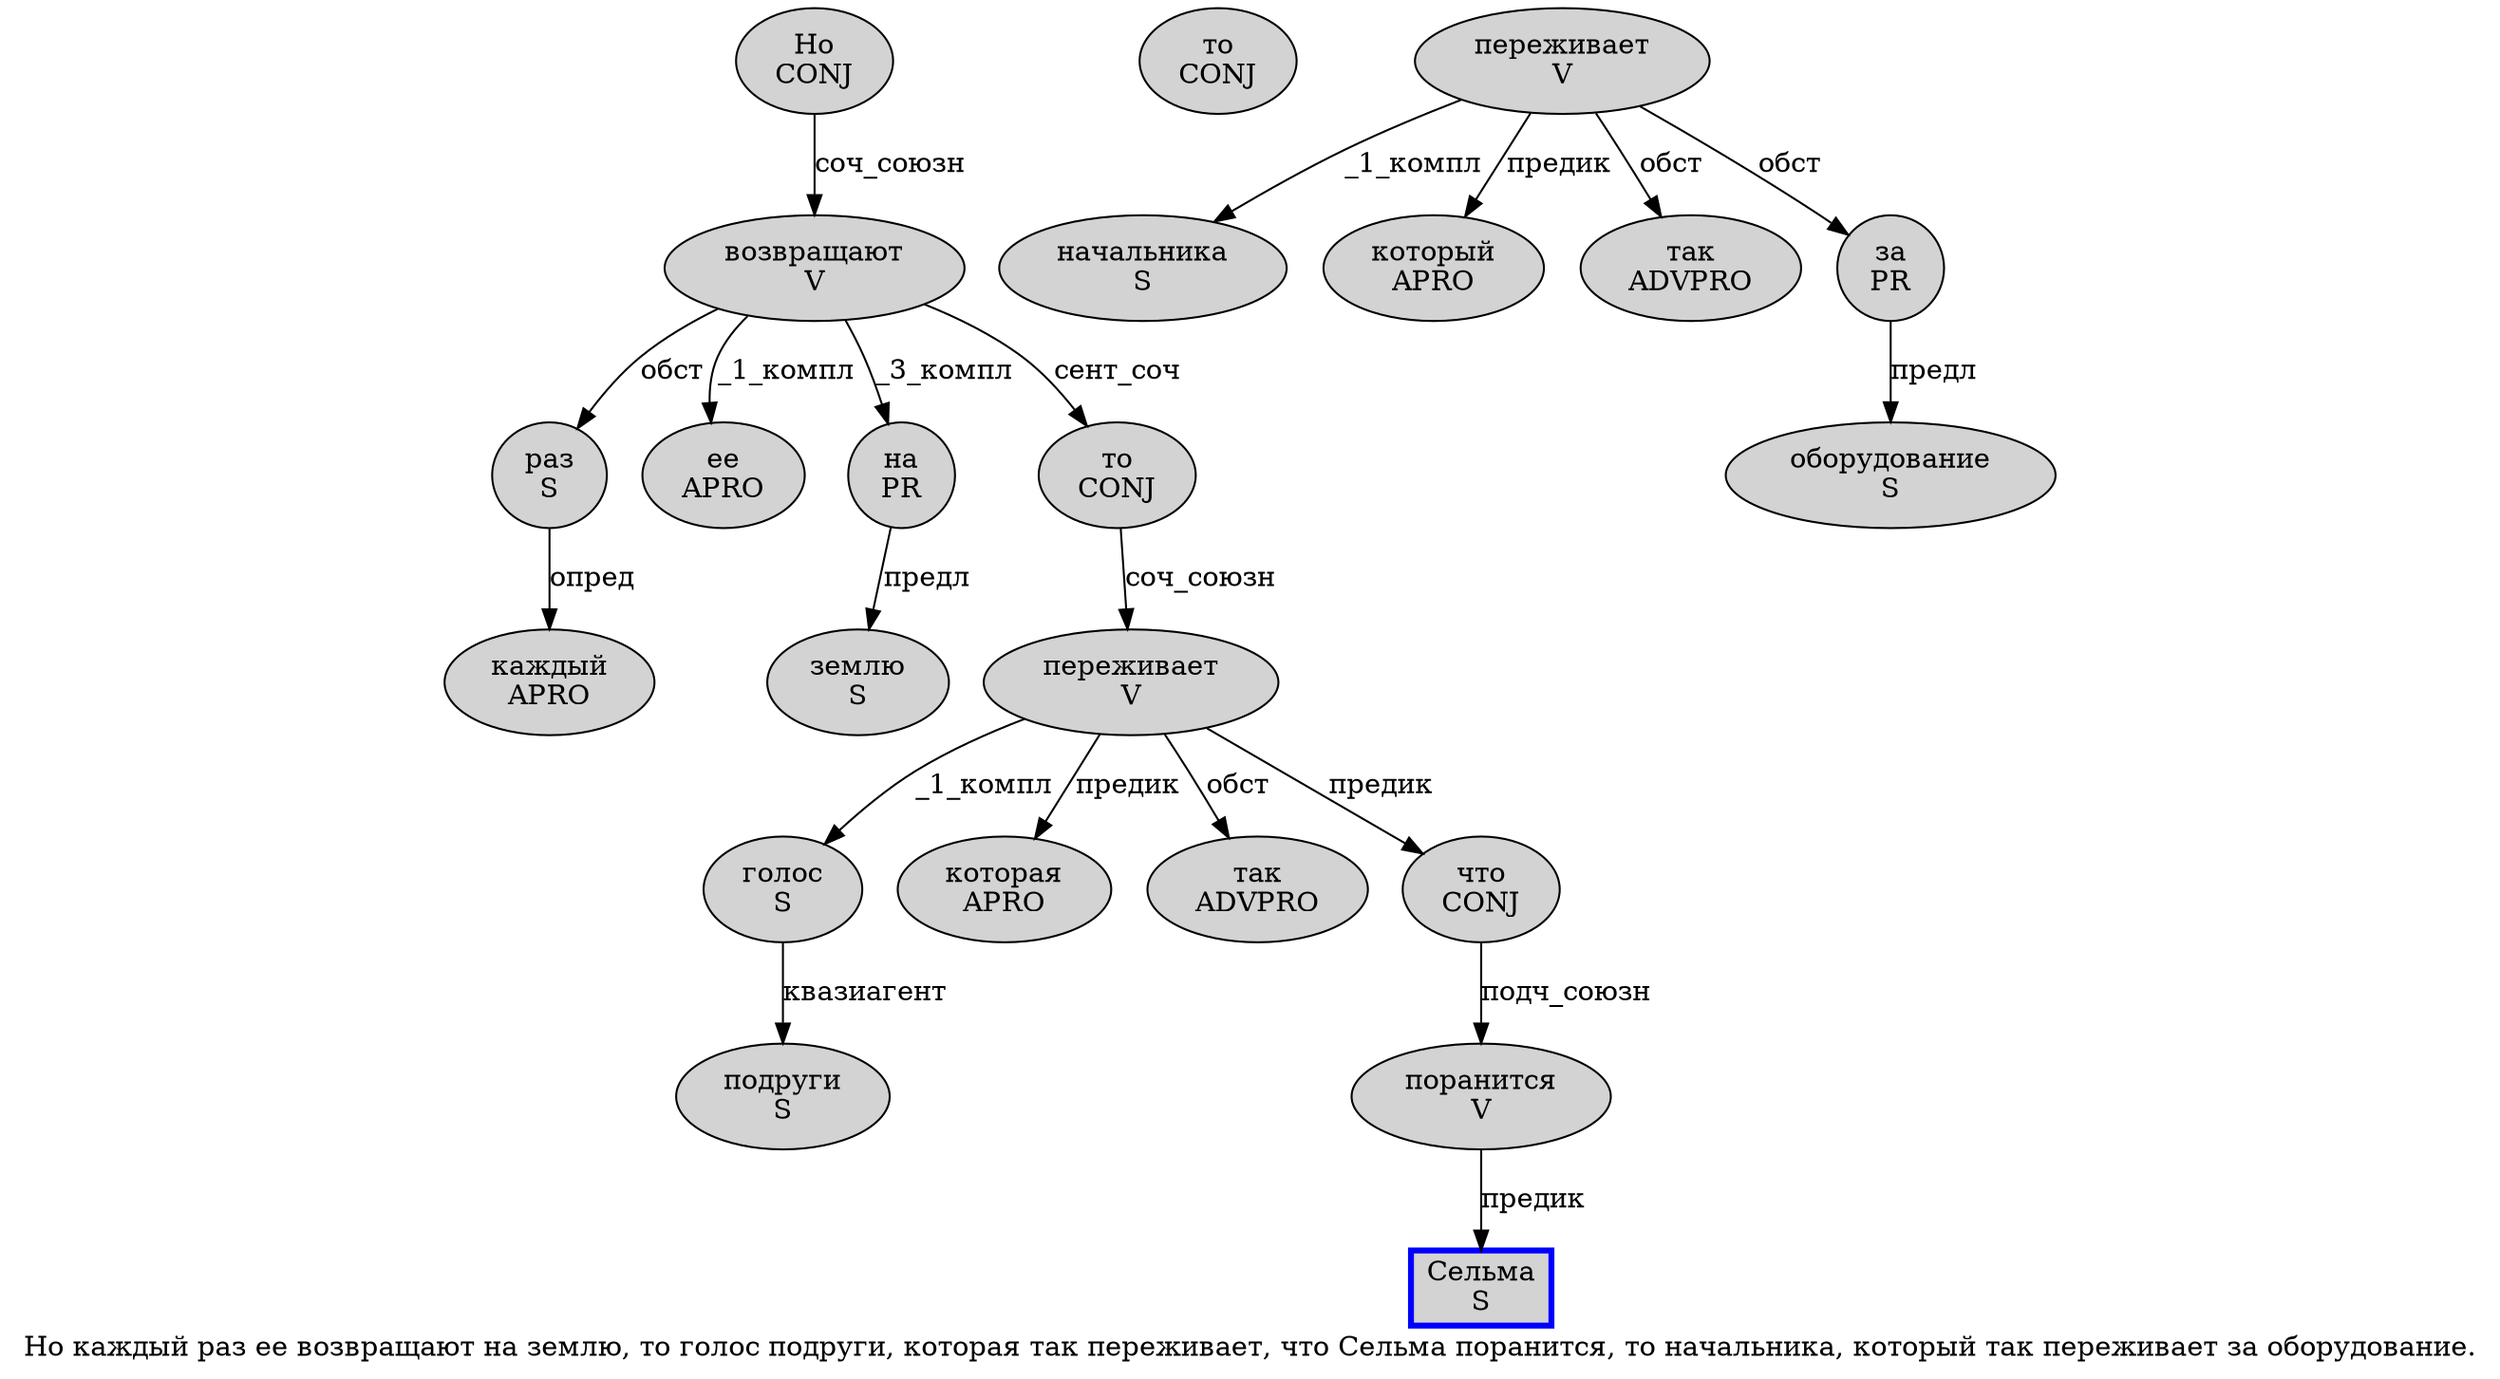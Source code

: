 digraph SENTENCE_1649 {
	graph [label="Но каждый раз ее возвращают на землю, то голос подруги, которая так переживает, что Сельма поранится, то начальника, который так переживает за оборудование."]
	node [style=filled]
		0 [label="Но
CONJ" color="" fillcolor=lightgray penwidth=1 shape=ellipse]
		1 [label="каждый
APRO" color="" fillcolor=lightgray penwidth=1 shape=ellipse]
		2 [label="раз
S" color="" fillcolor=lightgray penwidth=1 shape=ellipse]
		3 [label="ее
APRO" color="" fillcolor=lightgray penwidth=1 shape=ellipse]
		4 [label="возвращают
V" color="" fillcolor=lightgray penwidth=1 shape=ellipse]
		5 [label="на
PR" color="" fillcolor=lightgray penwidth=1 shape=ellipse]
		6 [label="землю
S" color="" fillcolor=lightgray penwidth=1 shape=ellipse]
		8 [label="то
CONJ" color="" fillcolor=lightgray penwidth=1 shape=ellipse]
		9 [label="голос
S" color="" fillcolor=lightgray penwidth=1 shape=ellipse]
		10 [label="подруги
S" color="" fillcolor=lightgray penwidth=1 shape=ellipse]
		12 [label="которая
APRO" color="" fillcolor=lightgray penwidth=1 shape=ellipse]
		13 [label="так
ADVPRO" color="" fillcolor=lightgray penwidth=1 shape=ellipse]
		14 [label="переживает
V" color="" fillcolor=lightgray penwidth=1 shape=ellipse]
		16 [label="что
CONJ" color="" fillcolor=lightgray penwidth=1 shape=ellipse]
		17 [label="Сельма
S" color=blue fillcolor=lightgray penwidth=3 shape=box]
		18 [label="поранится
V" color="" fillcolor=lightgray penwidth=1 shape=ellipse]
		20 [label="то
CONJ" color="" fillcolor=lightgray penwidth=1 shape=ellipse]
		21 [label="начальника
S" color="" fillcolor=lightgray penwidth=1 shape=ellipse]
		23 [label="который
APRO" color="" fillcolor=lightgray penwidth=1 shape=ellipse]
		24 [label="так
ADVPRO" color="" fillcolor=lightgray penwidth=1 shape=ellipse]
		25 [label="переживает
V" color="" fillcolor=lightgray penwidth=1 shape=ellipse]
		26 [label="за
PR" color="" fillcolor=lightgray penwidth=1 shape=ellipse]
		27 [label="оборудование
S" color="" fillcolor=lightgray penwidth=1 shape=ellipse]
			16 -> 18 [label="подч_союзн"]
			25 -> 21 [label="_1_компл"]
			25 -> 23 [label="предик"]
			25 -> 24 [label="обст"]
			25 -> 26 [label="обст"]
			14 -> 9 [label="_1_компл"]
			14 -> 12 [label="предик"]
			14 -> 13 [label="обст"]
			14 -> 16 [label="предик"]
			8 -> 14 [label="соч_союзн"]
			4 -> 2 [label="обст"]
			4 -> 3 [label="_1_компл"]
			4 -> 5 [label="_3_компл"]
			4 -> 8 [label="сент_соч"]
			0 -> 4 [label="соч_союзн"]
			18 -> 17 [label="предик"]
			5 -> 6 [label="предл"]
			9 -> 10 [label="квазиагент"]
			2 -> 1 [label="опред"]
			26 -> 27 [label="предл"]
}